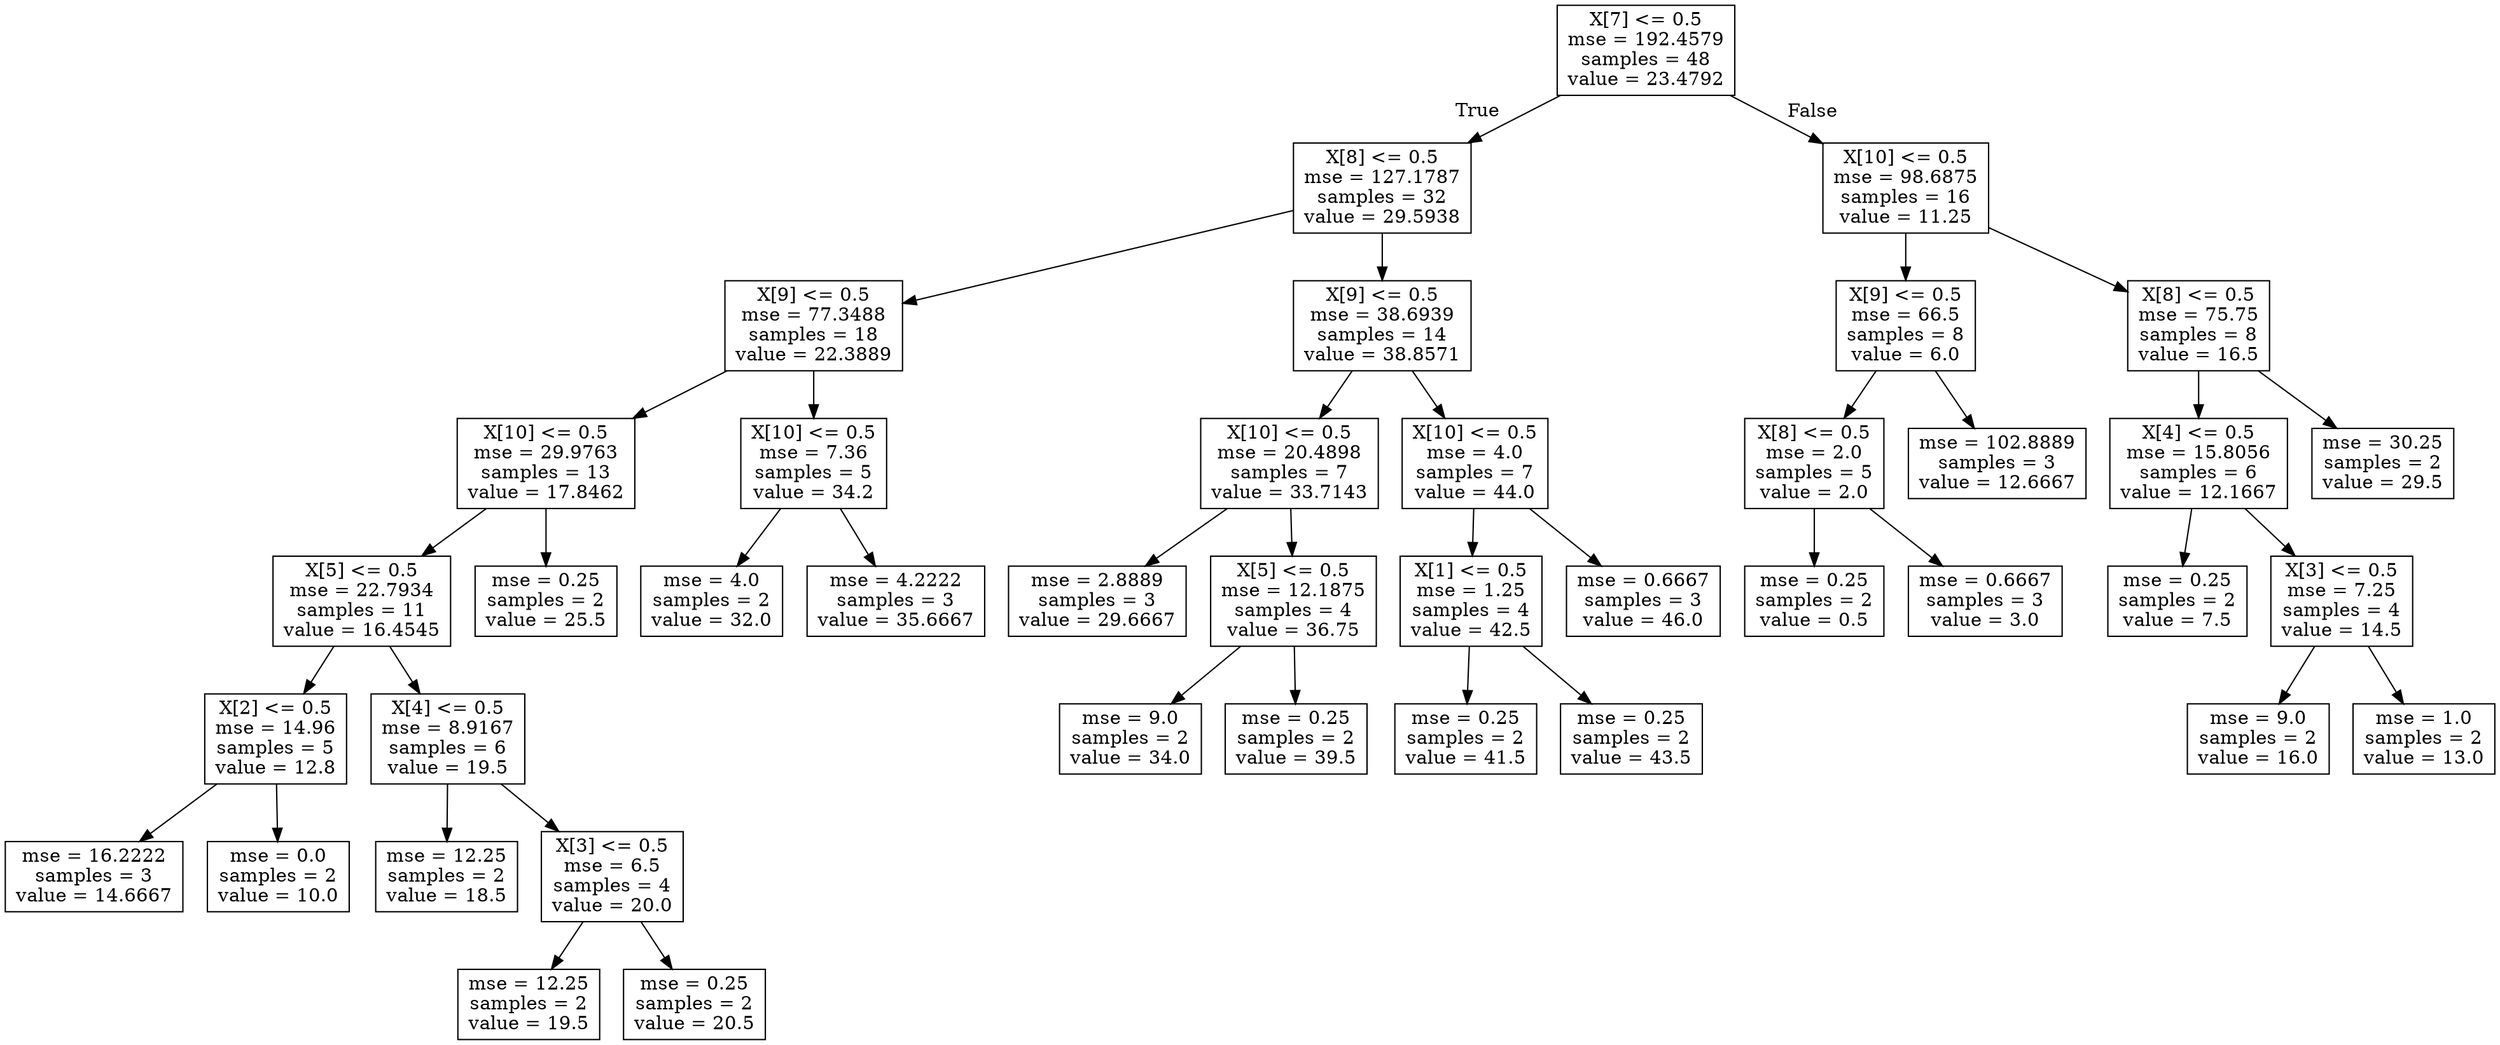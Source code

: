 digraph Tree {
node [shape=box] ;
0 [label="X[7] <= 0.5\nmse = 192.4579\nsamples = 48\nvalue = 23.4792"] ;
1 [label="X[8] <= 0.5\nmse = 127.1787\nsamples = 32\nvalue = 29.5938"] ;
0 -> 1 [labeldistance=2.5, labelangle=45, headlabel="True"] ;
2 [label="X[9] <= 0.5\nmse = 77.3488\nsamples = 18\nvalue = 22.3889"] ;
1 -> 2 ;
3 [label="X[10] <= 0.5\nmse = 29.9763\nsamples = 13\nvalue = 17.8462"] ;
2 -> 3 ;
4 [label="X[5] <= 0.5\nmse = 22.7934\nsamples = 11\nvalue = 16.4545"] ;
3 -> 4 ;
5 [label="X[2] <= 0.5\nmse = 14.96\nsamples = 5\nvalue = 12.8"] ;
4 -> 5 ;
6 [label="mse = 16.2222\nsamples = 3\nvalue = 14.6667"] ;
5 -> 6 ;
7 [label="mse = 0.0\nsamples = 2\nvalue = 10.0"] ;
5 -> 7 ;
8 [label="X[4] <= 0.5\nmse = 8.9167\nsamples = 6\nvalue = 19.5"] ;
4 -> 8 ;
9 [label="mse = 12.25\nsamples = 2\nvalue = 18.5"] ;
8 -> 9 ;
10 [label="X[3] <= 0.5\nmse = 6.5\nsamples = 4\nvalue = 20.0"] ;
8 -> 10 ;
11 [label="mse = 12.25\nsamples = 2\nvalue = 19.5"] ;
10 -> 11 ;
12 [label="mse = 0.25\nsamples = 2\nvalue = 20.5"] ;
10 -> 12 ;
13 [label="mse = 0.25\nsamples = 2\nvalue = 25.5"] ;
3 -> 13 ;
14 [label="X[10] <= 0.5\nmse = 7.36\nsamples = 5\nvalue = 34.2"] ;
2 -> 14 ;
15 [label="mse = 4.0\nsamples = 2\nvalue = 32.0"] ;
14 -> 15 ;
16 [label="mse = 4.2222\nsamples = 3\nvalue = 35.6667"] ;
14 -> 16 ;
17 [label="X[9] <= 0.5\nmse = 38.6939\nsamples = 14\nvalue = 38.8571"] ;
1 -> 17 ;
18 [label="X[10] <= 0.5\nmse = 20.4898\nsamples = 7\nvalue = 33.7143"] ;
17 -> 18 ;
19 [label="mse = 2.8889\nsamples = 3\nvalue = 29.6667"] ;
18 -> 19 ;
20 [label="X[5] <= 0.5\nmse = 12.1875\nsamples = 4\nvalue = 36.75"] ;
18 -> 20 ;
21 [label="mse = 9.0\nsamples = 2\nvalue = 34.0"] ;
20 -> 21 ;
22 [label="mse = 0.25\nsamples = 2\nvalue = 39.5"] ;
20 -> 22 ;
23 [label="X[10] <= 0.5\nmse = 4.0\nsamples = 7\nvalue = 44.0"] ;
17 -> 23 ;
24 [label="X[1] <= 0.5\nmse = 1.25\nsamples = 4\nvalue = 42.5"] ;
23 -> 24 ;
25 [label="mse = 0.25\nsamples = 2\nvalue = 41.5"] ;
24 -> 25 ;
26 [label="mse = 0.25\nsamples = 2\nvalue = 43.5"] ;
24 -> 26 ;
27 [label="mse = 0.6667\nsamples = 3\nvalue = 46.0"] ;
23 -> 27 ;
28 [label="X[10] <= 0.5\nmse = 98.6875\nsamples = 16\nvalue = 11.25"] ;
0 -> 28 [labeldistance=2.5, labelangle=-45, headlabel="False"] ;
29 [label="X[9] <= 0.5\nmse = 66.5\nsamples = 8\nvalue = 6.0"] ;
28 -> 29 ;
30 [label="X[8] <= 0.5\nmse = 2.0\nsamples = 5\nvalue = 2.0"] ;
29 -> 30 ;
31 [label="mse = 0.25\nsamples = 2\nvalue = 0.5"] ;
30 -> 31 ;
32 [label="mse = 0.6667\nsamples = 3\nvalue = 3.0"] ;
30 -> 32 ;
33 [label="mse = 102.8889\nsamples = 3\nvalue = 12.6667"] ;
29 -> 33 ;
34 [label="X[8] <= 0.5\nmse = 75.75\nsamples = 8\nvalue = 16.5"] ;
28 -> 34 ;
35 [label="X[4] <= 0.5\nmse = 15.8056\nsamples = 6\nvalue = 12.1667"] ;
34 -> 35 ;
36 [label="mse = 0.25\nsamples = 2\nvalue = 7.5"] ;
35 -> 36 ;
37 [label="X[3] <= 0.5\nmse = 7.25\nsamples = 4\nvalue = 14.5"] ;
35 -> 37 ;
38 [label="mse = 9.0\nsamples = 2\nvalue = 16.0"] ;
37 -> 38 ;
39 [label="mse = 1.0\nsamples = 2\nvalue = 13.0"] ;
37 -> 39 ;
40 [label="mse = 30.25\nsamples = 2\nvalue = 29.5"] ;
34 -> 40 ;
}